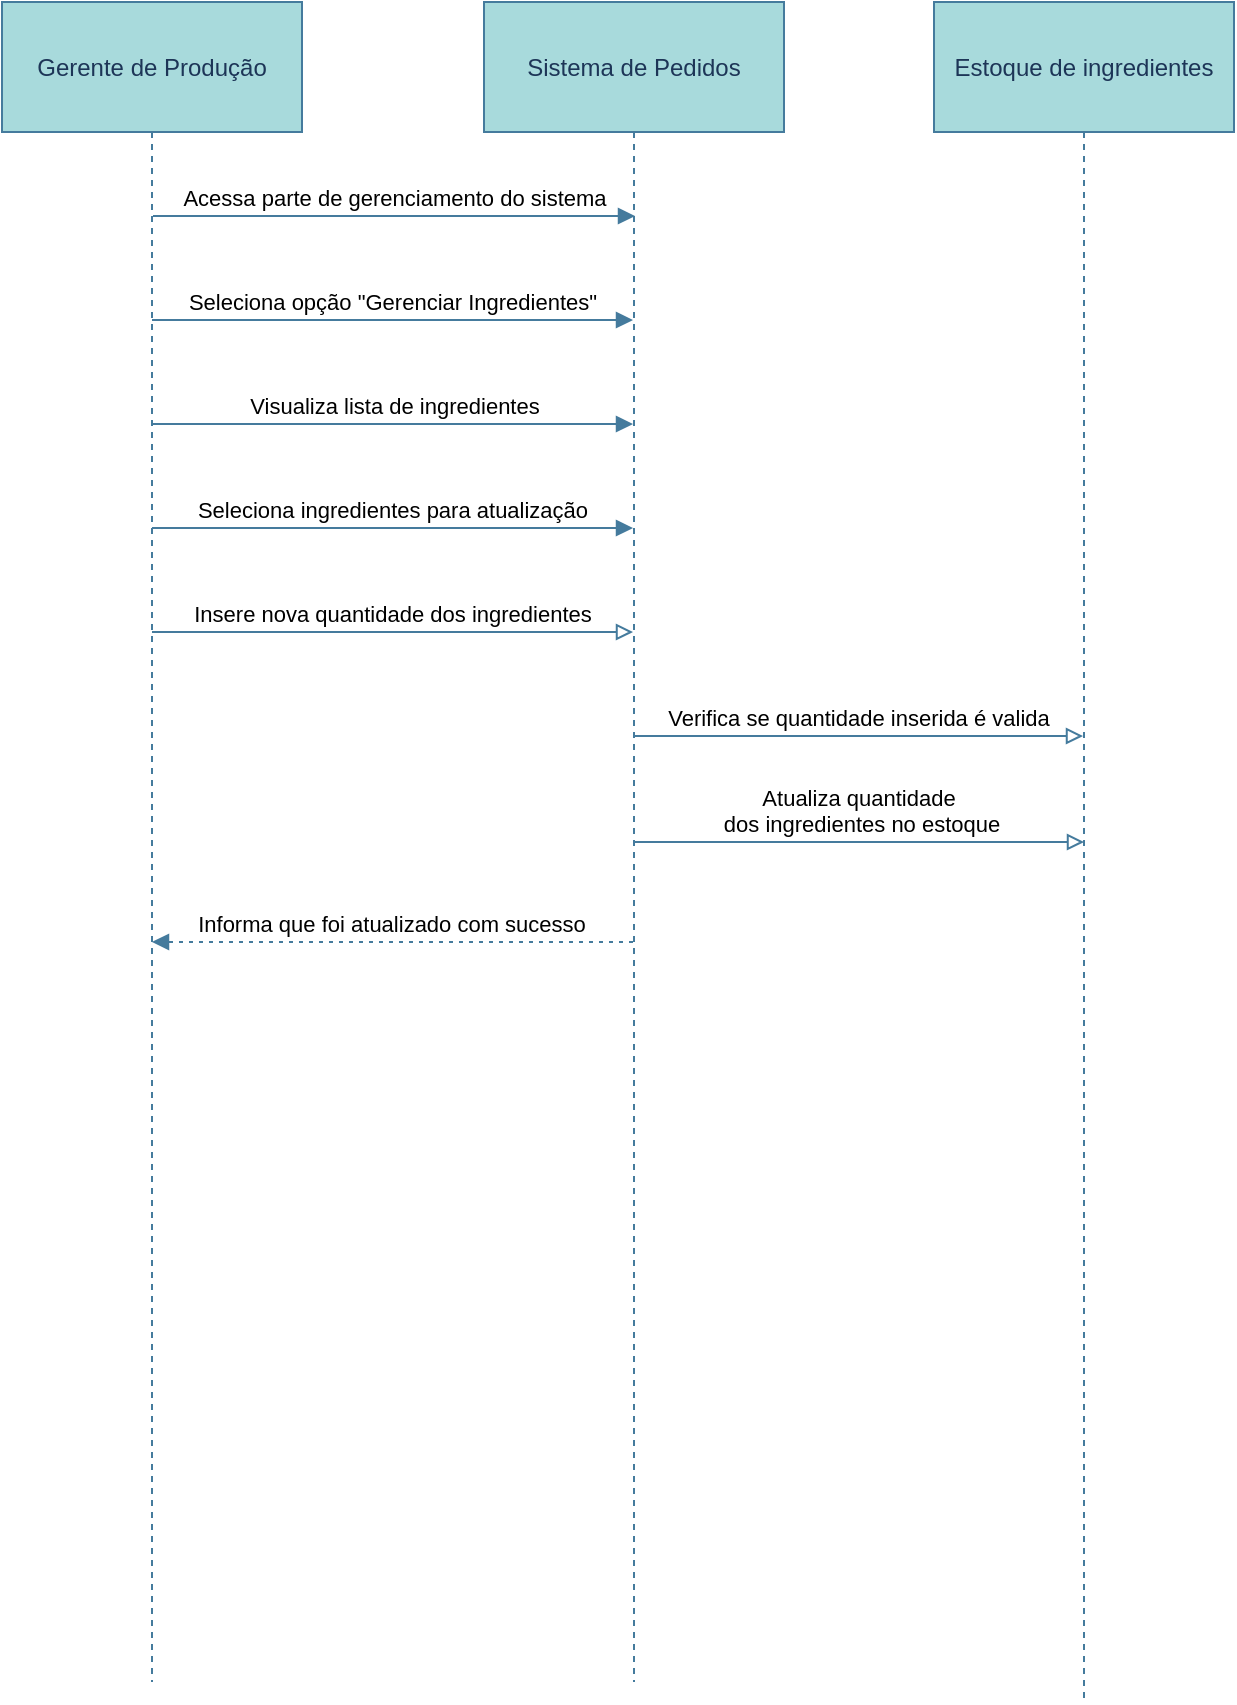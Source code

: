 <mxfile version="24.0.7" type="github">
  <diagram name="Page-1" id="3XY_rF-9u9N-PX3iDrYa">
    <mxGraphModel dx="1434" dy="718" grid="1" gridSize="10" guides="1" tooltips="1" connect="1" arrows="1" fold="1" page="1" pageScale="1" pageWidth="850" pageHeight="1100" math="0" shadow="0">
      <root>
        <mxCell id="0" />
        <mxCell id="1" parent="0" />
        <mxCell id="2" value="Gerente de Produção" style="shape=umlLifeline;perimeter=lifelinePerimeter;whiteSpace=wrap;container=1;dropTarget=0;collapsible=0;recursiveResize=0;outlineConnect=0;portConstraint=eastwest;newEdgeStyle={&quot;edgeStyle&quot;:&quot;elbowEdgeStyle&quot;,&quot;elbow&quot;:&quot;vertical&quot;,&quot;curved&quot;:0,&quot;rounded&quot;:0};size=65;labelBackgroundColor=none;fillColor=#A8DADC;strokeColor=#457B9D;fontColor=#1D3557;" parent="1" vertex="1">
          <mxGeometry width="150" height="840" as="geometry" />
        </mxCell>
        <mxCell id="3" value="Sistema de Pedidos" style="shape=umlLifeline;perimeter=lifelinePerimeter;whiteSpace=wrap;container=1;dropTarget=0;collapsible=0;recursiveResize=0;outlineConnect=0;portConstraint=eastwest;newEdgeStyle={&quot;edgeStyle&quot;:&quot;elbowEdgeStyle&quot;,&quot;elbow&quot;:&quot;vertical&quot;,&quot;curved&quot;:0,&quot;rounded&quot;:0};size=65;labelBackgroundColor=none;fillColor=#A8DADC;strokeColor=#457B9D;fontColor=#1D3557;" parent="1" vertex="1">
          <mxGeometry x="241" width="150" height="840" as="geometry" />
        </mxCell>
        <mxCell id="4" value="Estoque de ingredientes" style="shape=umlLifeline;perimeter=lifelinePerimeter;whiteSpace=wrap;container=1;dropTarget=0;collapsible=0;recursiveResize=0;outlineConnect=0;portConstraint=eastwest;newEdgeStyle={&quot;edgeStyle&quot;:&quot;elbowEdgeStyle&quot;,&quot;elbow&quot;:&quot;vertical&quot;,&quot;curved&quot;:0,&quot;rounded&quot;:0};size=65;labelBackgroundColor=none;fillColor=#A8DADC;strokeColor=#457B9D;fontColor=#1D3557;" parent="1" vertex="1">
          <mxGeometry x="466" width="150" height="850" as="geometry" />
        </mxCell>
        <mxCell id="5" value="Acessa parte de gerenciamento do sistema" style="verticalAlign=bottom;endArrow=block;edgeStyle=elbowEdgeStyle;elbow=horizontal;curved=0;rounded=0;labelBackgroundColor=none;strokeColor=#457B9D;fontColor=default;" parent="1" edge="1">
          <mxGeometry x="0.004" relative="1" as="geometry">
            <Array as="points">
              <mxPoint x="207" y="107" />
            </Array>
            <mxPoint x="75.5" y="107" as="sourcePoint" />
            <mxPoint x="316.5" y="107" as="targetPoint" />
            <mxPoint as="offset" />
          </mxGeometry>
        </mxCell>
        <mxCell id="6" value="Seleciona opção &quot;Gerenciar Ingredientes&quot;" style="verticalAlign=bottom;endArrow=block;edgeStyle=elbowEdgeStyle;elbow=horizontal;curved=0;rounded=0;labelBackgroundColor=none;strokeColor=#457B9D;fontColor=default;" parent="1" source="2" target="3" edge="1">
          <mxGeometry relative="1" as="geometry">
            <Array as="points">
              <mxPoint x="206" y="159" />
            </Array>
          </mxGeometry>
        </mxCell>
        <mxCell id="7" value="Visualiza lista de ingredientes" style="verticalAlign=bottom;endArrow=block;edgeStyle=elbowEdgeStyle;elbow=horizontal;curved=0;rounded=0;labelBackgroundColor=none;strokeColor=#457B9D;fontColor=default;html=1;" parent="1" source="2" target="3" edge="1">
          <mxGeometry relative="1" as="geometry">
            <Array as="points">
              <mxPoint x="206" y="211" />
            </Array>
          </mxGeometry>
        </mxCell>
        <mxCell id="8" value="Seleciona ingredientes para atualização" style="verticalAlign=bottom;endArrow=block;edgeStyle=elbowEdgeStyle;elbow=horizontal;curved=0;rounded=0;labelBackgroundColor=none;strokeColor=#457B9D;fontColor=default;" parent="1" source="2" target="3" edge="1">
          <mxGeometry relative="1" as="geometry">
            <Array as="points">
              <mxPoint x="206" y="263" />
            </Array>
          </mxGeometry>
        </mxCell>
        <mxCell id="9" value="Insere nova quantidade dos ingredientes" style="verticalAlign=bottom;endArrow=block;edgeStyle=elbowEdgeStyle;elbow=horizontal;curved=0;rounded=0;labelBackgroundColor=none;strokeColor=#457B9D;fontColor=default;endFill=0;" parent="1" source="2" target="3" edge="1">
          <mxGeometry relative="1" as="geometry">
            <Array as="points">
              <mxPoint x="206" y="315" />
            </Array>
          </mxGeometry>
        </mxCell>
        <mxCell id="10" value="Verifica se quantidade inserida é valida" style="verticalAlign=bottom;endArrow=block;edgeStyle=elbowEdgeStyle;elbow=vertical;curved=0;rounded=0;labelBackgroundColor=none;strokeColor=#457B9D;fontColor=default;endFill=0;" parent="1" source="3" target="4" edge="1">
          <mxGeometry relative="1" as="geometry">
            <Array as="points">
              <mxPoint x="439" y="367" />
            </Array>
          </mxGeometry>
        </mxCell>
        <mxCell id="zA4pzCfLv_Aw1owQNe7s-13" value="Atualiza quantidade&#xa; dos ingredientes no estoque" style="verticalAlign=bottom;endArrow=block;edgeStyle=elbowEdgeStyle;elbow=vertical;curved=0;rounded=0;labelBackgroundColor=none;strokeColor=#457B9D;fontColor=default;endFill=0;" edge="1" parent="1">
          <mxGeometry relative="1" as="geometry">
            <Array as="points">
              <mxPoint x="439" y="420" />
            </Array>
            <mxPoint x="316" y="420" as="sourcePoint" />
            <mxPoint x="541" y="420" as="targetPoint" />
          </mxGeometry>
        </mxCell>
        <mxCell id="zA4pzCfLv_Aw1owQNe7s-19" value="Informa que foi atualizado com sucesso" style="verticalAlign=bottom;endArrow=block;edgeStyle=elbowEdgeStyle;elbow=vertical;curved=0;rounded=0;dashed=1;dashPattern=2 3;labelBackgroundColor=none;strokeColor=#457B9D;fontColor=default;" edge="1" parent="1" source="3" target="2">
          <mxGeometry relative="1" as="geometry">
            <Array as="points">
              <mxPoint x="211" y="470" />
            </Array>
            <mxPoint x="310" y="470" as="sourcePoint" />
            <mxPoint x="80" y="470" as="targetPoint" />
          </mxGeometry>
        </mxCell>
      </root>
    </mxGraphModel>
  </diagram>
</mxfile>
